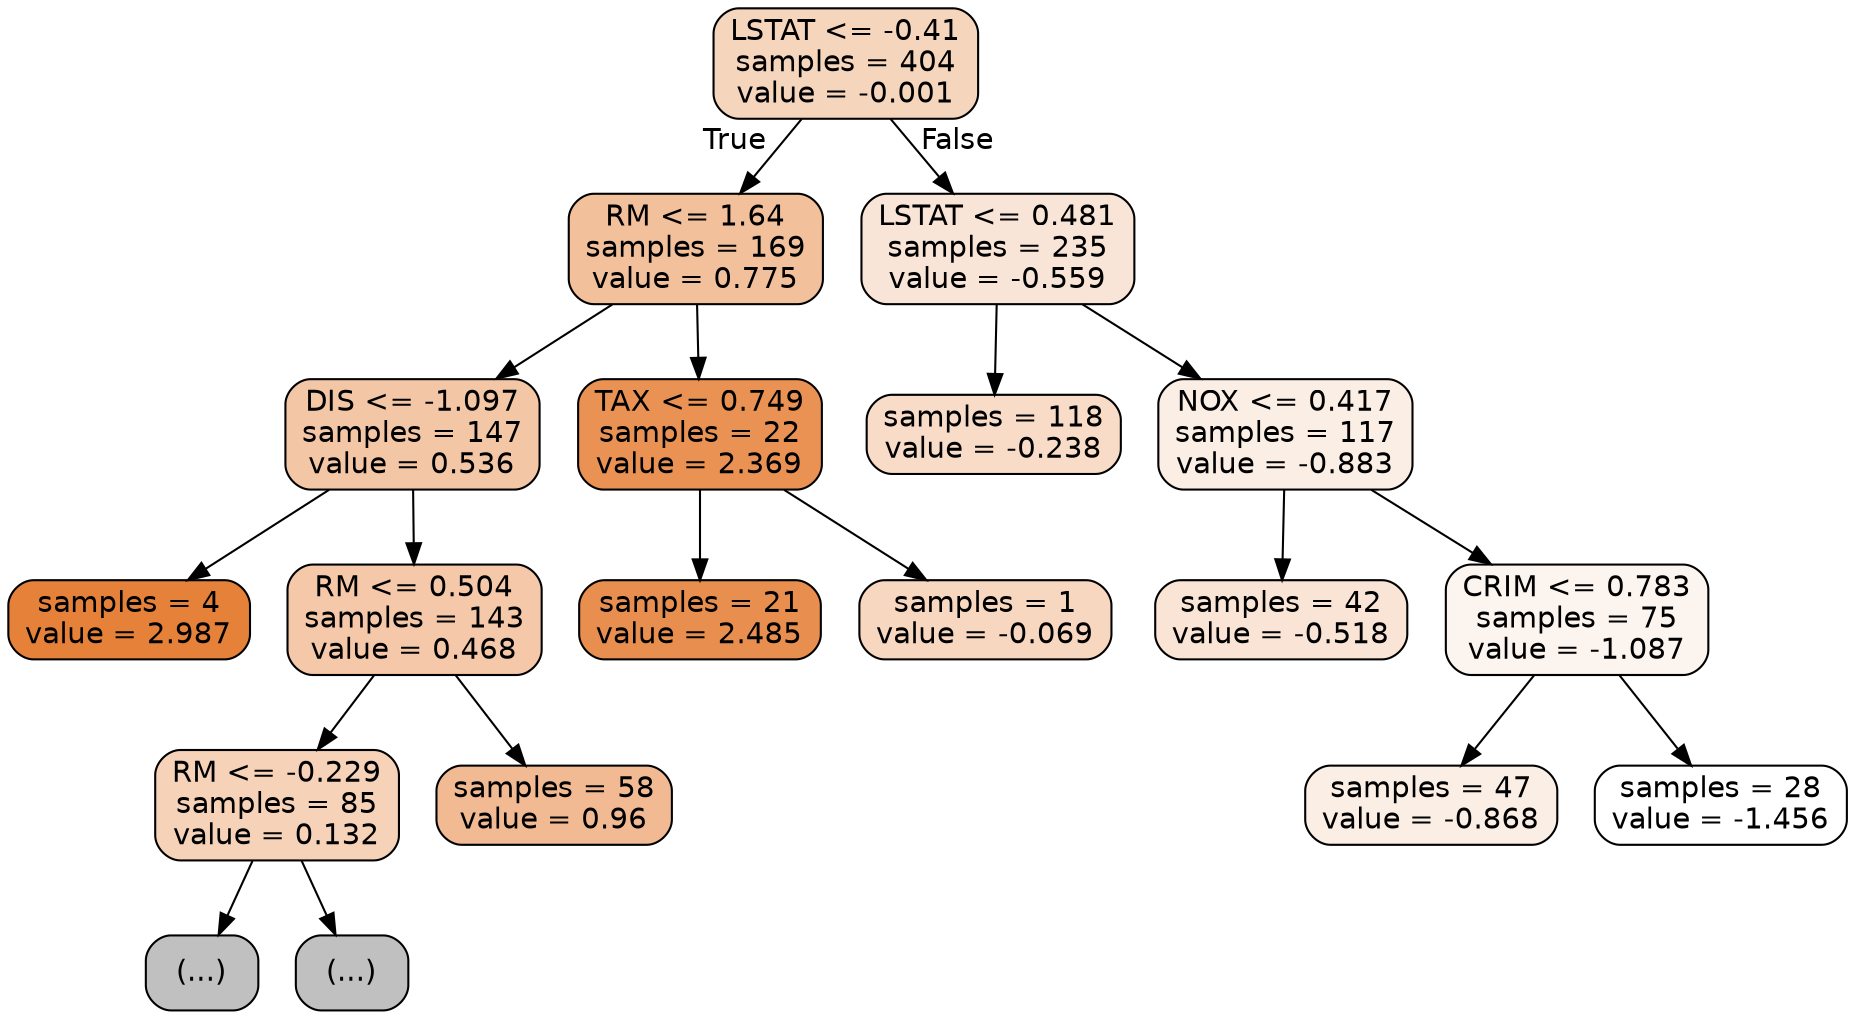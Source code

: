 digraph Tree {
node [shape=box, style="filled, rounded", color="black", fontname=helvetica] ;
edge [fontname=helvetica] ;
0 [label="LSTAT <= -0.41\nsamples = 404\nvalue = -0.001", fillcolor="#e5813954"] ;
1 [label="RM <= 1.64\nsamples = 169\nvalue = 0.775", fillcolor="#e5813980"] ;
0 -> 1 [labeldistance=2.5, labelangle=45, headlabel="True"] ;
3 [label="DIS <= -1.097\nsamples = 147\nvalue = 0.536", fillcolor="#e5813972"] ;
1 -> 3 ;
5 [label="samples = 4\nvalue = 2.987", fillcolor="#e58139ff"] ;
3 -> 5 ;
6 [label="RM <= 0.504\nsamples = 143\nvalue = 0.468", fillcolor="#e581396e"] ;
3 -> 6 ;
9 [label="RM <= -0.229\nsamples = 85\nvalue = 0.132", fillcolor="#e581395b"] ;
6 -> 9 ;
17 [label="(...)", fillcolor="#C0C0C0"] ;
9 -> 17 ;
18 [label="(...)", fillcolor="#C0C0C0"] ;
9 -> 18 ;
10 [label="samples = 58\nvalue = 0.96", fillcolor="#e581398b"] ;
6 -> 10 ;
4 [label="TAX <= 0.749\nsamples = 22\nvalue = 2.369", fillcolor="#e58139dc"] ;
1 -> 4 ;
13 [label="samples = 21\nvalue = 2.485", fillcolor="#e58139e2"] ;
4 -> 13 ;
14 [label="samples = 1\nvalue = -0.069", fillcolor="#e5813950"] ;
4 -> 14 ;
2 [label="LSTAT <= 0.481\nsamples = 235\nvalue = -0.559", fillcolor="#e5813933"] ;
0 -> 2 [labeldistance=2.5, labelangle=-45, headlabel="False"] ;
7 [label="samples = 118\nvalue = -0.238", fillcolor="#e5813946"] ;
2 -> 7 ;
8 [label="NOX <= 0.417\nsamples = 117\nvalue = -0.883", fillcolor="#e5813921"] ;
2 -> 8 ;
11 [label="samples = 42\nvalue = -0.518", fillcolor="#e5813936"] ;
8 -> 11 ;
12 [label="CRIM <= 0.783\nsamples = 75\nvalue = -1.087", fillcolor="#e5813915"] ;
8 -> 12 ;
15 [label="samples = 47\nvalue = -0.868", fillcolor="#e5813922"] ;
12 -> 15 ;
16 [label="samples = 28\nvalue = -1.456", fillcolor="#e5813900"] ;
12 -> 16 ;
}